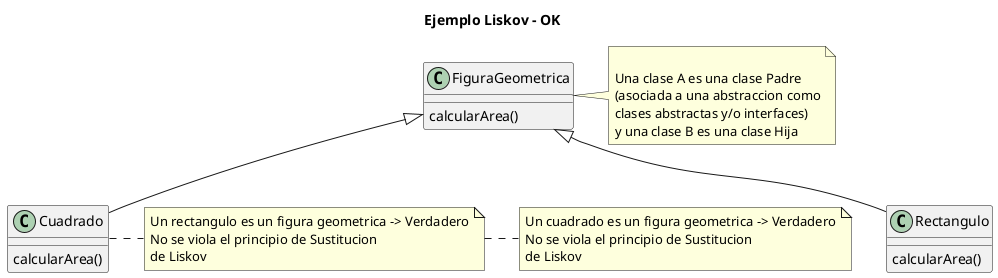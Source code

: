 @startuml

title Ejemplo Liskov - OK

class FiguraGeometrica {

    calcularArea()
}
note right

Una clase A es una clase Padre 
(asociada a una abstraccion como
clases abstractas y/o interfaces) 
y una clase B es una clase Hija
end note

class Rectangulo {
    calcularArea()
}

class Cuadrado {
    calcularArea()
}

FiguraGeometrica <|-- Rectangulo
note right
Un rectangulo es un figura geometrica -> Verdadero
No se viola el principio de Sustitucion
de Liskov
end note
FiguraGeometrica <|-- Cuadrado
note right
Un cuadrado es un figura geometrica -> Verdadero
No se viola el principio de Sustitucion
de Liskov
end note

@enduml
